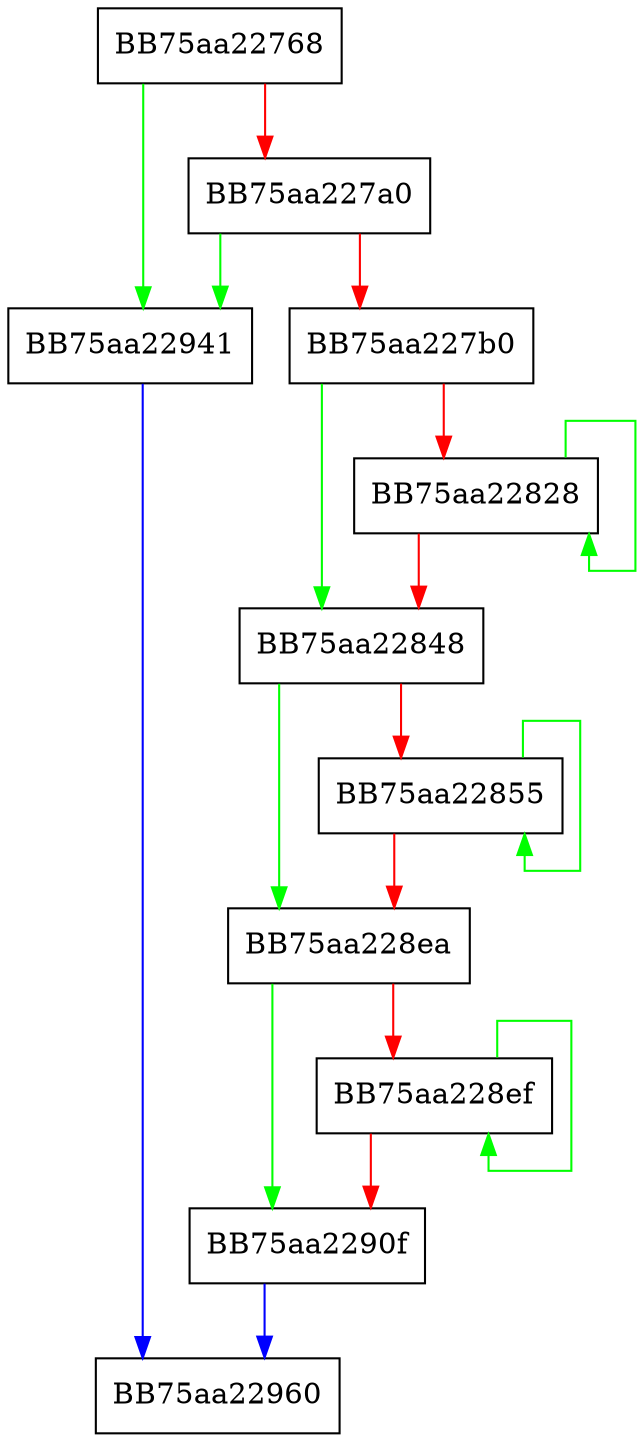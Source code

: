 digraph GetThreatDetails {
  node [shape="box"];
  graph [splines=ortho];
  BB75aa22768 -> BB75aa22941 [color="green"];
  BB75aa22768 -> BB75aa227a0 [color="red"];
  BB75aa227a0 -> BB75aa22941 [color="green"];
  BB75aa227a0 -> BB75aa227b0 [color="red"];
  BB75aa227b0 -> BB75aa22848 [color="green"];
  BB75aa227b0 -> BB75aa22828 [color="red"];
  BB75aa22828 -> BB75aa22828 [color="green"];
  BB75aa22828 -> BB75aa22848 [color="red"];
  BB75aa22848 -> BB75aa228ea [color="green"];
  BB75aa22848 -> BB75aa22855 [color="red"];
  BB75aa22855 -> BB75aa22855 [color="green"];
  BB75aa22855 -> BB75aa228ea [color="red"];
  BB75aa228ea -> BB75aa2290f [color="green"];
  BB75aa228ea -> BB75aa228ef [color="red"];
  BB75aa228ef -> BB75aa228ef [color="green"];
  BB75aa228ef -> BB75aa2290f [color="red"];
  BB75aa2290f -> BB75aa22960 [color="blue"];
  BB75aa22941 -> BB75aa22960 [color="blue"];
}